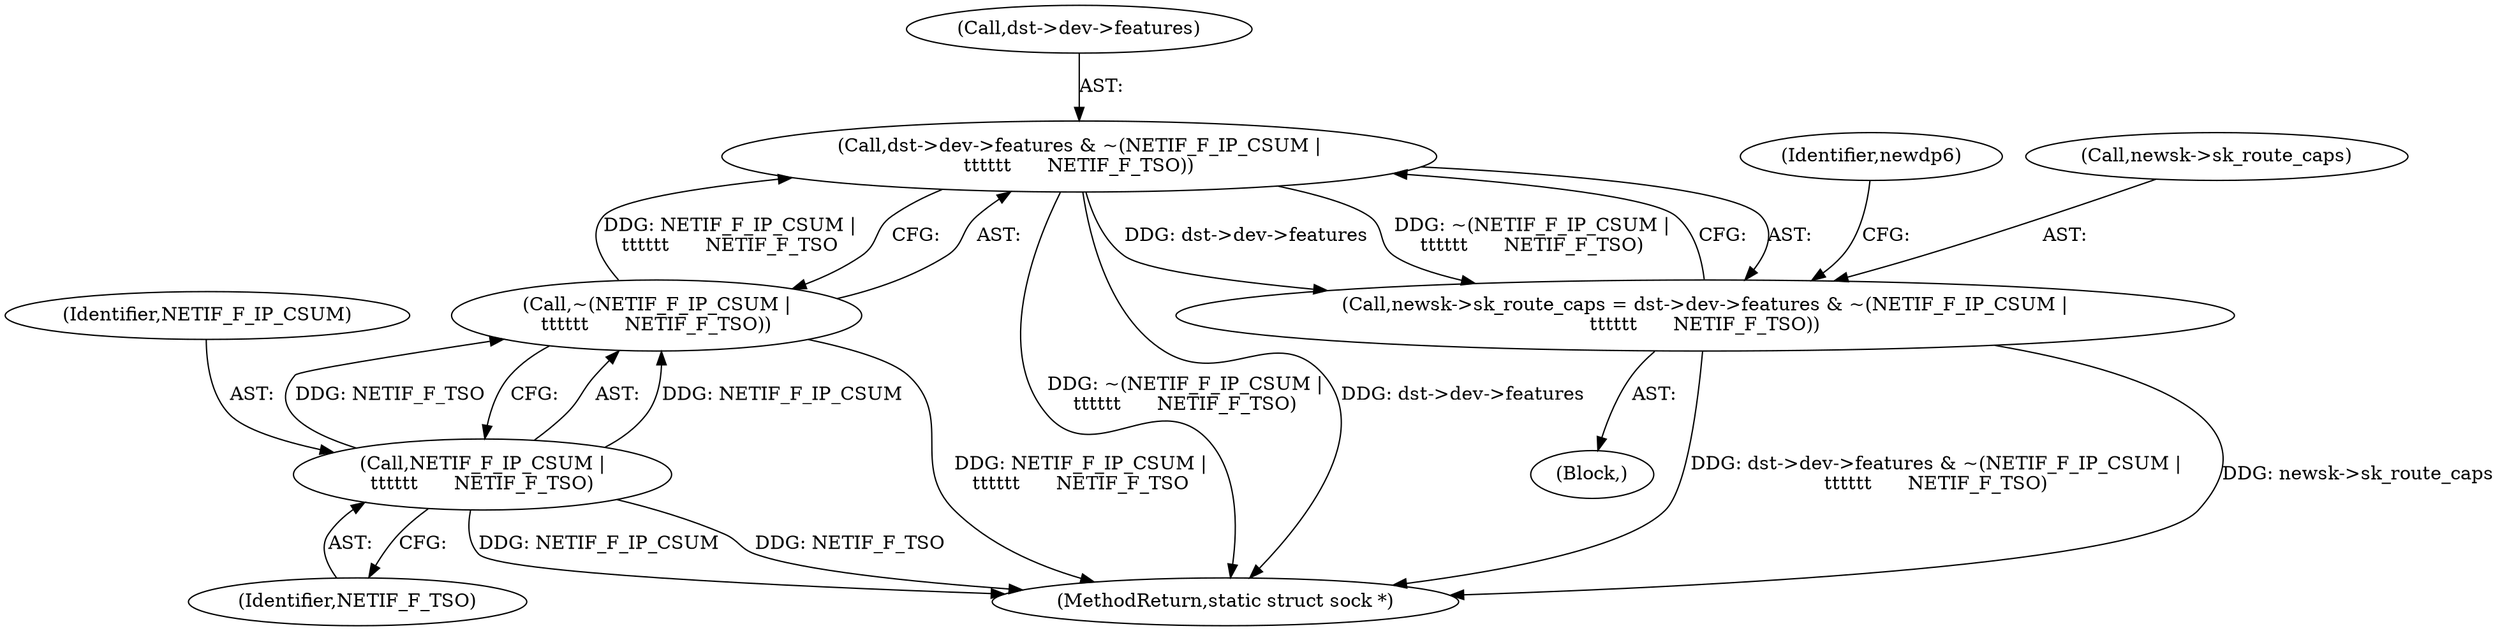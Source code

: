 digraph "0_linux_f6d8bd051c391c1c0458a30b2a7abcd939329259_1@pointer" {
"1000359" [label="(Call,dst->dev->features & ~(NETIF_F_IP_CSUM |\n\t\t\t\t\t\t      NETIF_F_TSO))"];
"1000365" [label="(Call,~(NETIF_F_IP_CSUM |\n\t\t\t\t\t\t      NETIF_F_TSO))"];
"1000366" [label="(Call,NETIF_F_IP_CSUM |\n\t\t\t\t\t\t      NETIF_F_TSO)"];
"1000355" [label="(Call,newsk->sk_route_caps = dst->dev->features & ~(NETIF_F_IP_CSUM |\n\t\t\t\t\t\t      NETIF_F_TSO))"];
"1000359" [label="(Call,dst->dev->features & ~(NETIF_F_IP_CSUM |\n\t\t\t\t\t\t      NETIF_F_TSO))"];
"1000368" [label="(Identifier,NETIF_F_TSO)"];
"1000370" [label="(Identifier,newdp6)"];
"1000365" [label="(Call,~(NETIF_F_IP_CSUM |\n\t\t\t\t\t\t      NETIF_F_TSO))"];
"1000360" [label="(Call,dst->dev->features)"];
"1000356" [label="(Call,newsk->sk_route_caps)"];
"1000355" [label="(Call,newsk->sk_route_caps = dst->dev->features & ~(NETIF_F_IP_CSUM |\n\t\t\t\t\t\t      NETIF_F_TSO))"];
"1000366" [label="(Call,NETIF_F_IP_CSUM |\n\t\t\t\t\t\t      NETIF_F_TSO)"];
"1000113" [label="(Block,)"];
"1000367" [label="(Identifier,NETIF_F_IP_CSUM)"];
"1000619" [label="(MethodReturn,static struct sock *)"];
"1000359" -> "1000355"  [label="AST: "];
"1000359" -> "1000365"  [label="CFG: "];
"1000360" -> "1000359"  [label="AST: "];
"1000365" -> "1000359"  [label="AST: "];
"1000355" -> "1000359"  [label="CFG: "];
"1000359" -> "1000619"  [label="DDG: ~(NETIF_F_IP_CSUM |\n\t\t\t\t\t\t      NETIF_F_TSO)"];
"1000359" -> "1000619"  [label="DDG: dst->dev->features"];
"1000359" -> "1000355"  [label="DDG: dst->dev->features"];
"1000359" -> "1000355"  [label="DDG: ~(NETIF_F_IP_CSUM |\n\t\t\t\t\t\t      NETIF_F_TSO)"];
"1000365" -> "1000359"  [label="DDG: NETIF_F_IP_CSUM |\n\t\t\t\t\t\t      NETIF_F_TSO"];
"1000365" -> "1000366"  [label="CFG: "];
"1000366" -> "1000365"  [label="AST: "];
"1000365" -> "1000619"  [label="DDG: NETIF_F_IP_CSUM |\n\t\t\t\t\t\t      NETIF_F_TSO"];
"1000366" -> "1000365"  [label="DDG: NETIF_F_IP_CSUM"];
"1000366" -> "1000365"  [label="DDG: NETIF_F_TSO"];
"1000366" -> "1000368"  [label="CFG: "];
"1000367" -> "1000366"  [label="AST: "];
"1000368" -> "1000366"  [label="AST: "];
"1000366" -> "1000619"  [label="DDG: NETIF_F_TSO"];
"1000366" -> "1000619"  [label="DDG: NETIF_F_IP_CSUM"];
"1000355" -> "1000113"  [label="AST: "];
"1000356" -> "1000355"  [label="AST: "];
"1000370" -> "1000355"  [label="CFG: "];
"1000355" -> "1000619"  [label="DDG: newsk->sk_route_caps"];
"1000355" -> "1000619"  [label="DDG: dst->dev->features & ~(NETIF_F_IP_CSUM |\n\t\t\t\t\t\t      NETIF_F_TSO)"];
}
